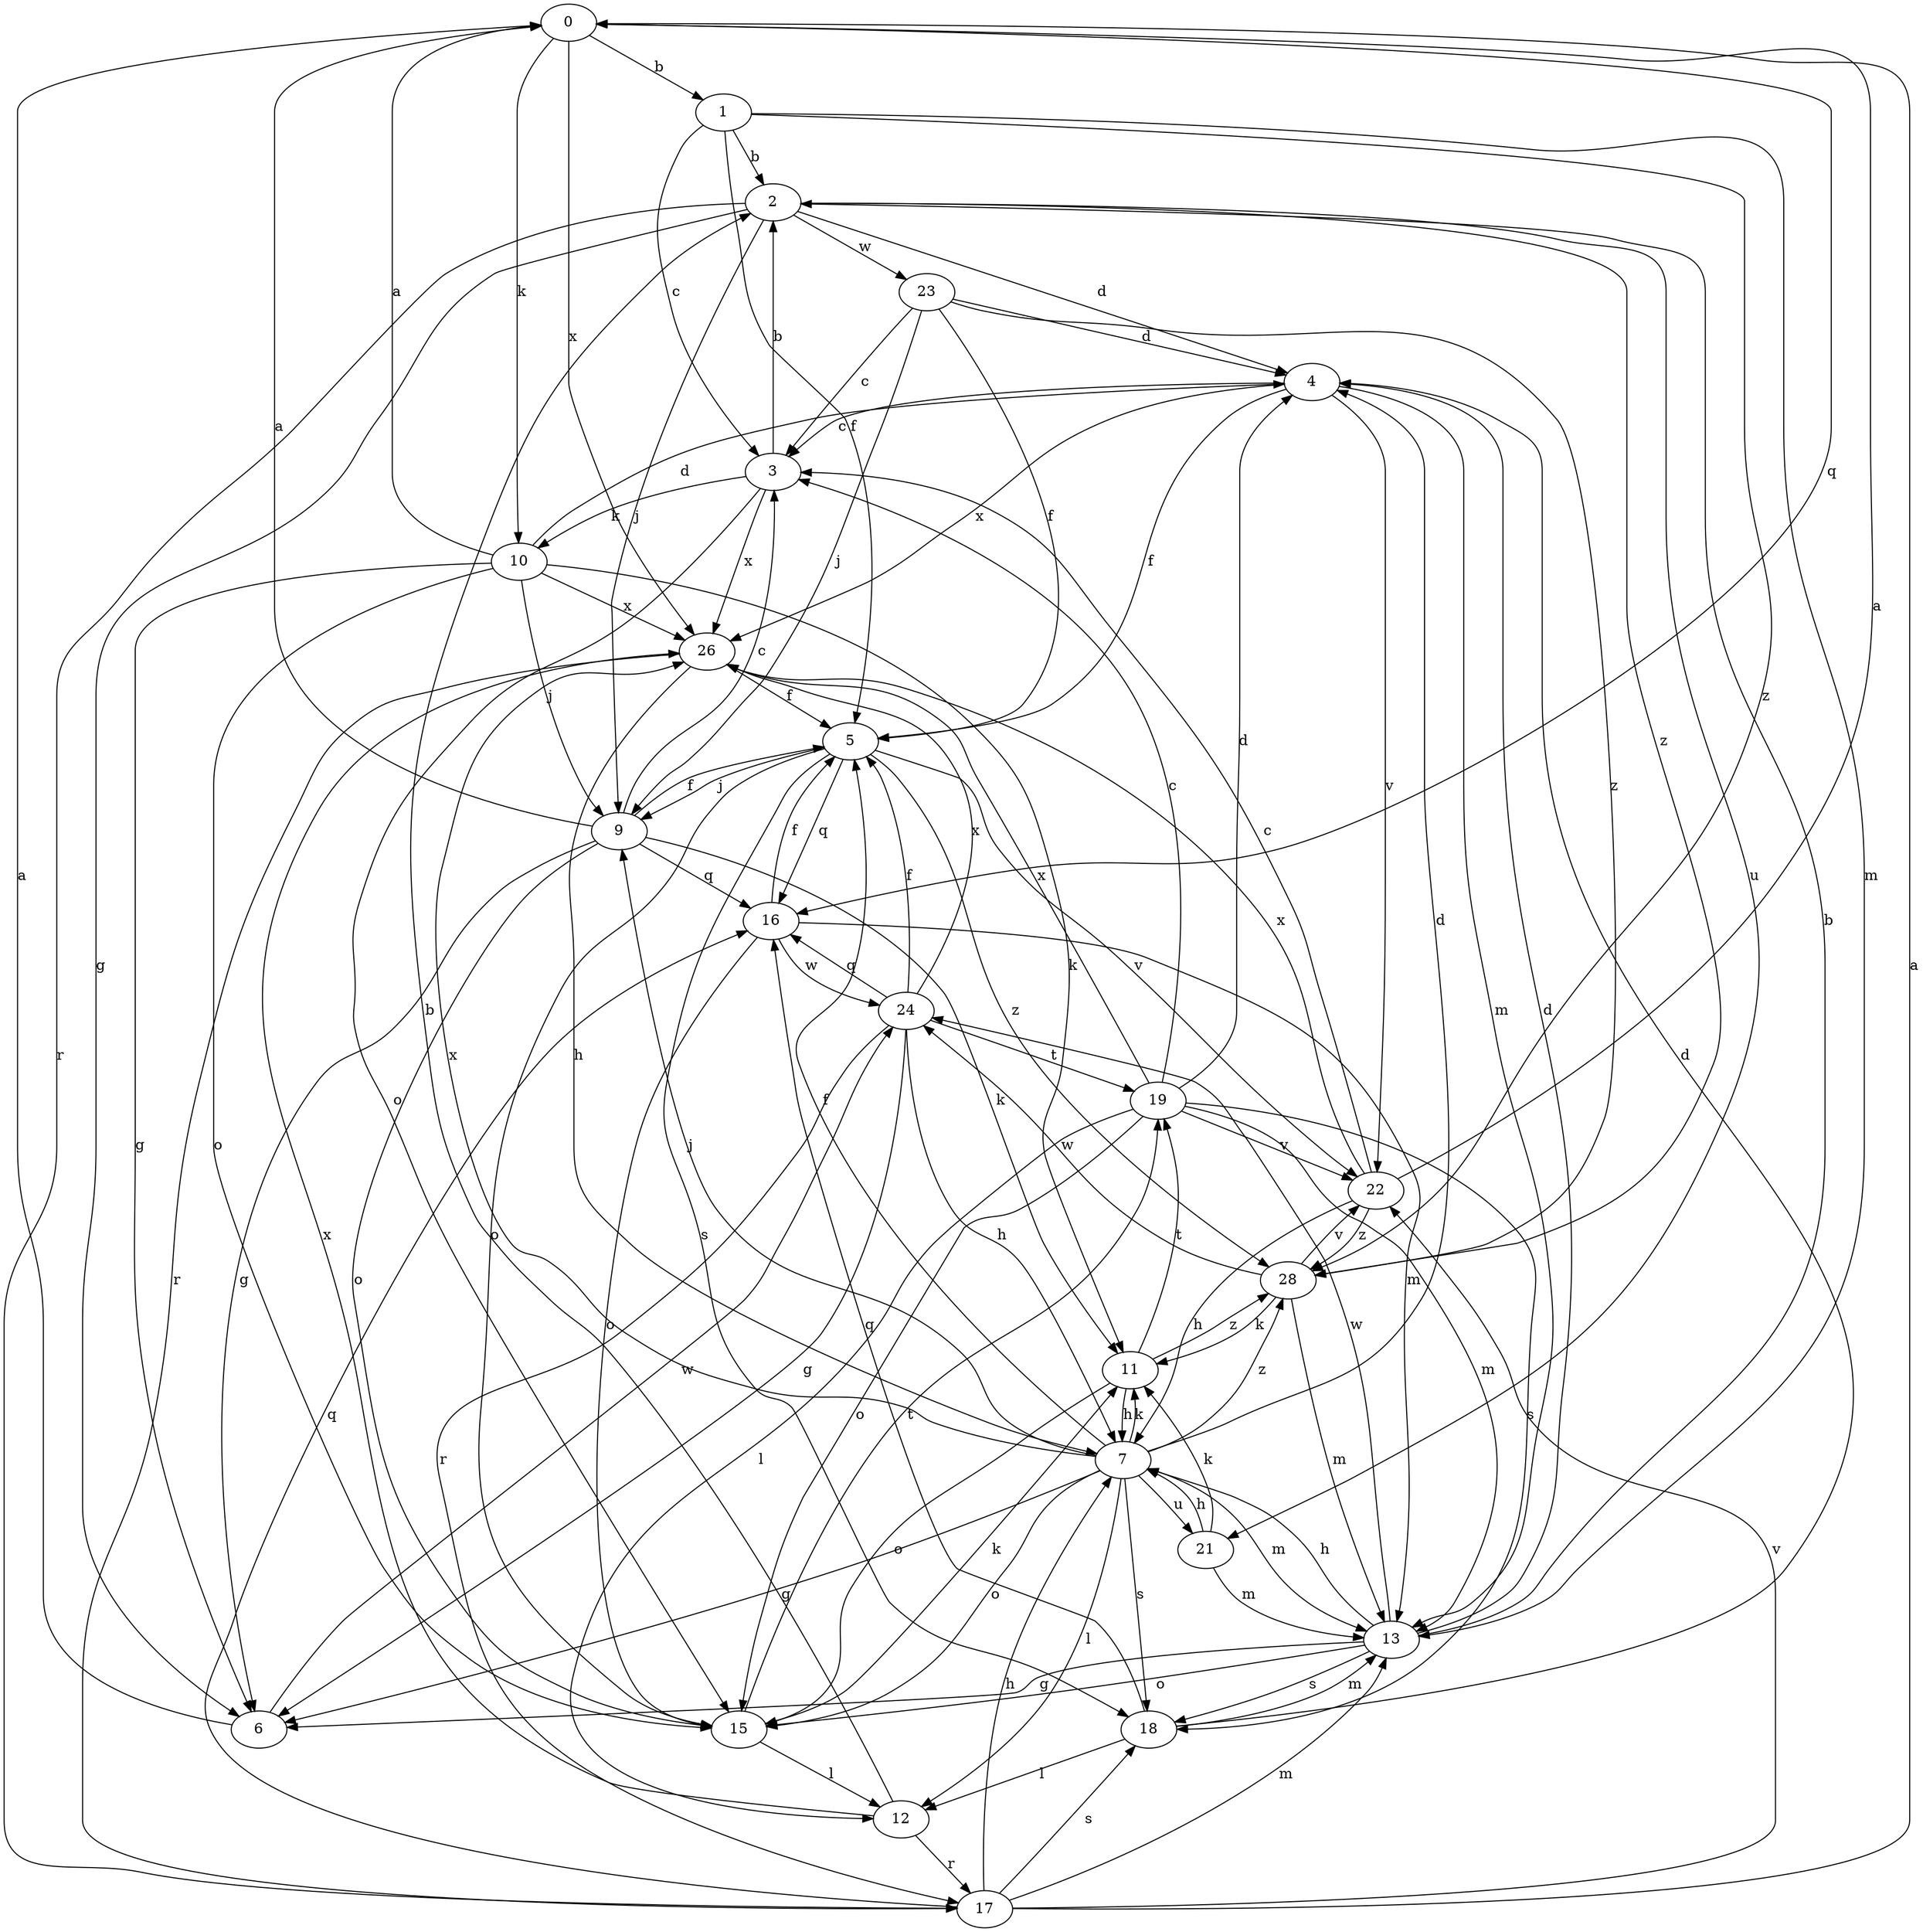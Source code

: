 strict digraph  {
0;
1;
2;
3;
4;
5;
6;
7;
9;
10;
11;
12;
13;
15;
16;
17;
18;
19;
21;
22;
23;
24;
26;
28;
0 -> 1  [label=b];
0 -> 10  [label=k];
0 -> 16  [label=q];
0 -> 26  [label=x];
1 -> 2  [label=b];
1 -> 3  [label=c];
1 -> 5  [label=f];
1 -> 13  [label=m];
1 -> 28  [label=z];
2 -> 4  [label=d];
2 -> 6  [label=g];
2 -> 9  [label=j];
2 -> 17  [label=r];
2 -> 21  [label=u];
2 -> 23  [label=w];
2 -> 28  [label=z];
3 -> 2  [label=b];
3 -> 10  [label=k];
3 -> 15  [label=o];
3 -> 26  [label=x];
4 -> 3  [label=c];
4 -> 5  [label=f];
4 -> 13  [label=m];
4 -> 22  [label=v];
4 -> 26  [label=x];
5 -> 9  [label=j];
5 -> 15  [label=o];
5 -> 16  [label=q];
5 -> 18  [label=s];
5 -> 22  [label=v];
5 -> 28  [label=z];
6 -> 0  [label=a];
6 -> 24  [label=w];
7 -> 4  [label=d];
7 -> 5  [label=f];
7 -> 6  [label=g];
7 -> 9  [label=j];
7 -> 11  [label=k];
7 -> 12  [label=l];
7 -> 13  [label=m];
7 -> 15  [label=o];
7 -> 18  [label=s];
7 -> 21  [label=u];
7 -> 26  [label=x];
7 -> 28  [label=z];
9 -> 0  [label=a];
9 -> 3  [label=c];
9 -> 5  [label=f];
9 -> 6  [label=g];
9 -> 11  [label=k];
9 -> 15  [label=o];
9 -> 16  [label=q];
10 -> 0  [label=a];
10 -> 4  [label=d];
10 -> 6  [label=g];
10 -> 9  [label=j];
10 -> 11  [label=k];
10 -> 15  [label=o];
10 -> 26  [label=x];
11 -> 7  [label=h];
11 -> 15  [label=o];
11 -> 19  [label=t];
11 -> 28  [label=z];
12 -> 2  [label=b];
12 -> 17  [label=r];
12 -> 26  [label=x];
13 -> 2  [label=b];
13 -> 4  [label=d];
13 -> 6  [label=g];
13 -> 7  [label=h];
13 -> 15  [label=o];
13 -> 18  [label=s];
13 -> 24  [label=w];
15 -> 11  [label=k];
15 -> 12  [label=l];
15 -> 19  [label=t];
16 -> 5  [label=f];
16 -> 13  [label=m];
16 -> 15  [label=o];
16 -> 24  [label=w];
17 -> 0  [label=a];
17 -> 7  [label=h];
17 -> 13  [label=m];
17 -> 16  [label=q];
17 -> 18  [label=s];
17 -> 22  [label=v];
18 -> 4  [label=d];
18 -> 12  [label=l];
18 -> 13  [label=m];
18 -> 16  [label=q];
19 -> 3  [label=c];
19 -> 4  [label=d];
19 -> 12  [label=l];
19 -> 13  [label=m];
19 -> 15  [label=o];
19 -> 18  [label=s];
19 -> 22  [label=v];
19 -> 26  [label=x];
21 -> 7  [label=h];
21 -> 11  [label=k];
21 -> 13  [label=m];
22 -> 0  [label=a];
22 -> 3  [label=c];
22 -> 7  [label=h];
22 -> 26  [label=x];
22 -> 28  [label=z];
23 -> 3  [label=c];
23 -> 4  [label=d];
23 -> 5  [label=f];
23 -> 9  [label=j];
23 -> 28  [label=z];
24 -> 5  [label=f];
24 -> 6  [label=g];
24 -> 7  [label=h];
24 -> 16  [label=q];
24 -> 17  [label=r];
24 -> 19  [label=t];
24 -> 26  [label=x];
26 -> 5  [label=f];
26 -> 7  [label=h];
26 -> 17  [label=r];
28 -> 11  [label=k];
28 -> 13  [label=m];
28 -> 22  [label=v];
28 -> 24  [label=w];
}

